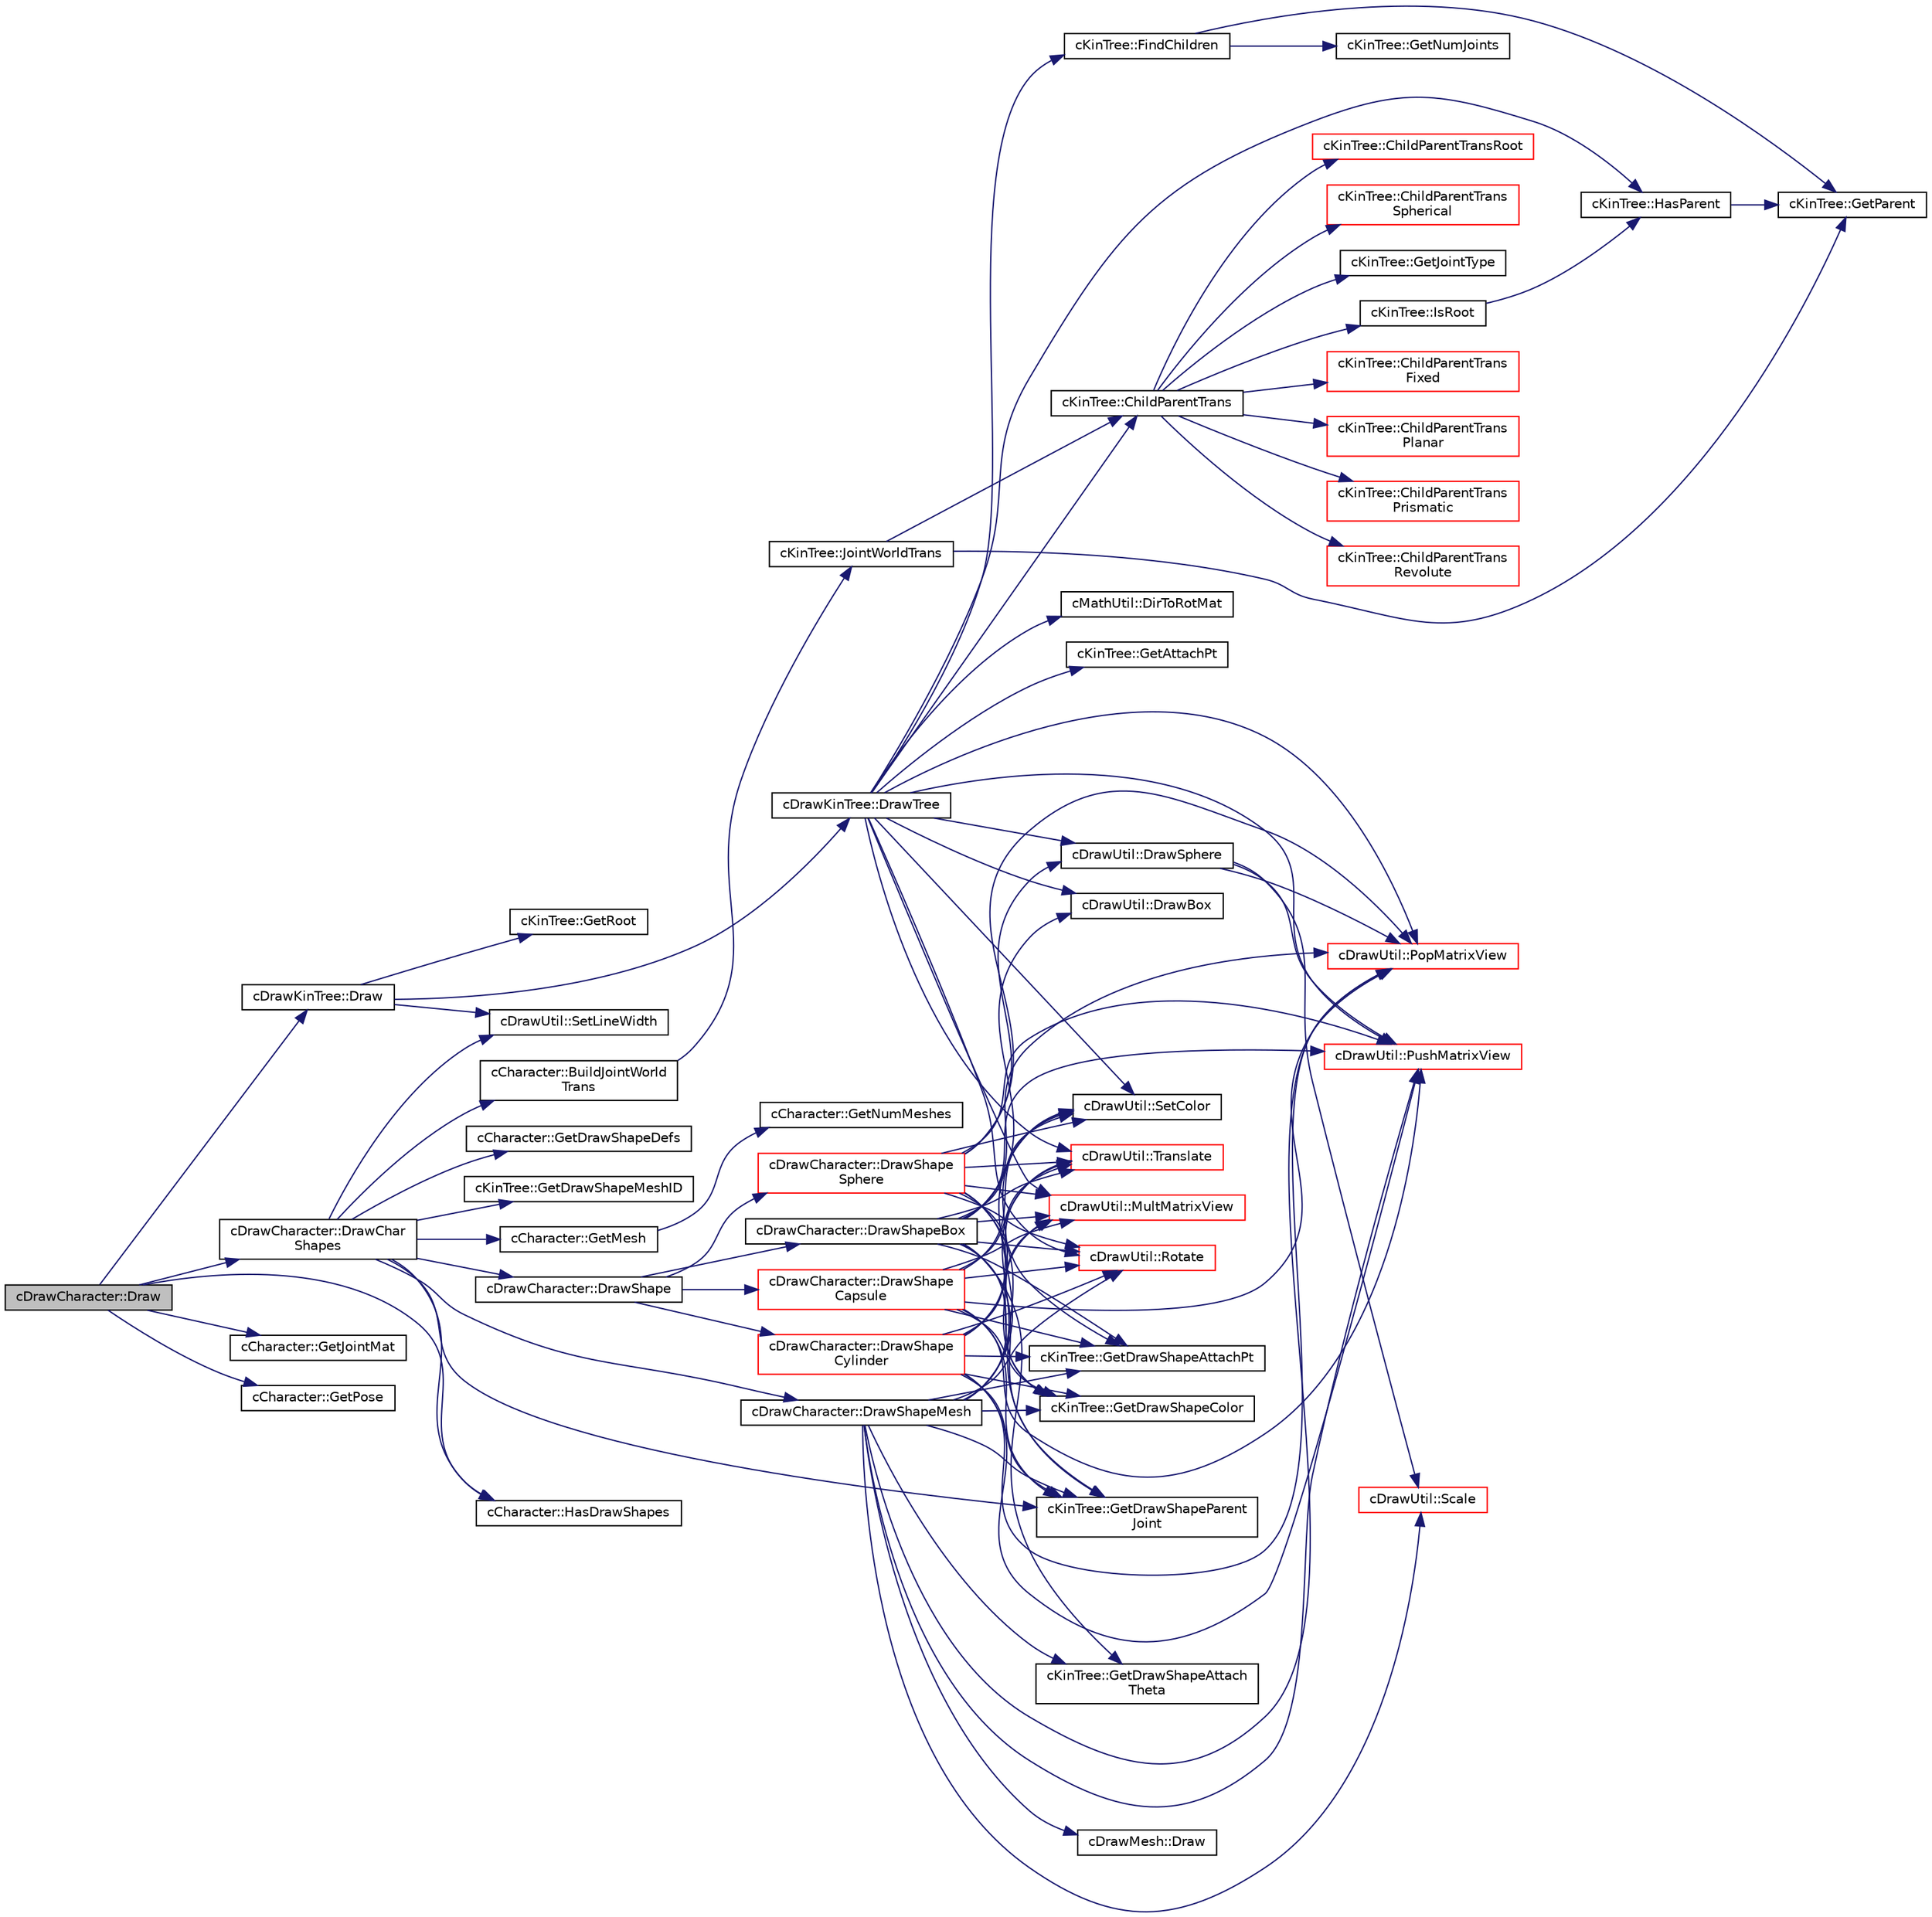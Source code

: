 digraph "cDrawCharacter::Draw"
{
 // LATEX_PDF_SIZE
  edge [fontname="Helvetica",fontsize="10",labelfontname="Helvetica",labelfontsize="10"];
  node [fontname="Helvetica",fontsize="10",shape=record];
  rankdir="LR";
  Node1 [label="cDrawCharacter::Draw",height=0.2,width=0.4,color="black", fillcolor="grey75", style="filled", fontcolor="black",tooltip=" "];
  Node1 -> Node2 [color="midnightblue",fontsize="10",style="solid",fontname="Helvetica"];
  Node2 [label="cDrawKinTree::Draw",height=0.2,width=0.4,color="black", fillcolor="white", style="filled",URL="$classc_draw_kin_tree.html#a8152937a4528ee5cc347b252fed16a3f",tooltip=" "];
  Node2 -> Node3 [color="midnightblue",fontsize="10",style="solid",fontname="Helvetica"];
  Node3 [label="cDrawKinTree::DrawTree",height=0.2,width=0.4,color="black", fillcolor="white", style="filled",URL="$classc_draw_kin_tree.html#a3ac3fbab30458f7a0fd843c18e10885b",tooltip=" "];
  Node3 -> Node4 [color="midnightblue",fontsize="10",style="solid",fontname="Helvetica"];
  Node4 [label="cKinTree::ChildParentTrans",height=0.2,width=0.4,color="black", fillcolor="white", style="filled",URL="$classc_kin_tree.html#a128b028d804ebd233a3cf65eeffd843a",tooltip=" "];
  Node4 -> Node5 [color="midnightblue",fontsize="10",style="solid",fontname="Helvetica"];
  Node5 [label="cKinTree::ChildParentTrans\lFixed",height=0.2,width=0.4,color="red", fillcolor="white", style="filled",URL="$classc_kin_tree.html#a9d808f6590df3468c36fce1c09379e1d",tooltip=" "];
  Node4 -> Node10 [color="midnightblue",fontsize="10",style="solid",fontname="Helvetica"];
  Node10 [label="cKinTree::ChildParentTrans\lPlanar",height=0.2,width=0.4,color="red", fillcolor="white", style="filled",URL="$classc_kin_tree.html#a9e56a9df76d7df722e1700c785b7e00a",tooltip=" "];
  Node4 -> Node13 [color="midnightblue",fontsize="10",style="solid",fontname="Helvetica"];
  Node13 [label="cKinTree::ChildParentTrans\lPrismatic",height=0.2,width=0.4,color="red", fillcolor="white", style="filled",URL="$classc_kin_tree.html#ac12a66913ac0e93ca11210d0648fff46",tooltip=" "];
  Node4 -> Node14 [color="midnightblue",fontsize="10",style="solid",fontname="Helvetica"];
  Node14 [label="cKinTree::ChildParentTrans\lRevolute",height=0.2,width=0.4,color="red", fillcolor="white", style="filled",URL="$classc_kin_tree.html#a50bc0a27fc208dd78787278b985f056a",tooltip=" "];
  Node4 -> Node15 [color="midnightblue",fontsize="10",style="solid",fontname="Helvetica"];
  Node15 [label="cKinTree::ChildParentTransRoot",height=0.2,width=0.4,color="red", fillcolor="white", style="filled",URL="$classc_kin_tree.html#a6516ddf706ee84a791581d0d3f256b46",tooltip=" "];
  Node4 -> Node20 [color="midnightblue",fontsize="10",style="solid",fontname="Helvetica"];
  Node20 [label="cKinTree::ChildParentTrans\lSpherical",height=0.2,width=0.4,color="red", fillcolor="white", style="filled",URL="$classc_kin_tree.html#a78fee3ee7e4986d39b8696efc96318e8",tooltip=" "];
  Node4 -> Node23 [color="midnightblue",fontsize="10",style="solid",fontname="Helvetica"];
  Node23 [label="cKinTree::GetJointType",height=0.2,width=0.4,color="black", fillcolor="white", style="filled",URL="$classc_kin_tree.html#a891d52af51a7a1bced694634c2f70ee9",tooltip=" "];
  Node4 -> Node24 [color="midnightblue",fontsize="10",style="solid",fontname="Helvetica"];
  Node24 [label="cKinTree::IsRoot",height=0.2,width=0.4,color="black", fillcolor="white", style="filled",URL="$classc_kin_tree.html#ab4c2a8b42b254dc54e15e71684045a0a",tooltip=" "];
  Node24 -> Node25 [color="midnightblue",fontsize="10",style="solid",fontname="Helvetica"];
  Node25 [label="cKinTree::HasParent",height=0.2,width=0.4,color="black", fillcolor="white", style="filled",URL="$classc_kin_tree.html#a434aca959d5ef55a491381c7b8d90527",tooltip=" "];
  Node25 -> Node26 [color="midnightblue",fontsize="10",style="solid",fontname="Helvetica"];
  Node26 [label="cKinTree::GetParent",height=0.2,width=0.4,color="black", fillcolor="white", style="filled",URL="$classc_kin_tree.html#a593b283c1ce6a9fa8eb75cb9dc7396f6",tooltip=" "];
  Node3 -> Node27 [color="midnightblue",fontsize="10",style="solid",fontname="Helvetica"];
  Node27 [label="cMathUtil::DirToRotMat",height=0.2,width=0.4,color="black", fillcolor="white", style="filled",URL="$classc_math_util.html#a6c5d013c4019059b4c5a7d6b740cee5a",tooltip=" "];
  Node3 -> Node28 [color="midnightblue",fontsize="10",style="solid",fontname="Helvetica"];
  Node28 [label="cDrawUtil::DrawBox",height=0.2,width=0.4,color="black", fillcolor="white", style="filled",URL="$classc_draw_util.html#a92534f236083fbaf2429dafbe0a3fd54",tooltip=" "];
  Node3 -> Node29 [color="midnightblue",fontsize="10",style="solid",fontname="Helvetica"];
  Node29 [label="cDrawUtil::DrawSphere",height=0.2,width=0.4,color="black", fillcolor="white", style="filled",URL="$classc_draw_util.html#a4cb49515f4c561c95dafcea3f7b2a0cb",tooltip=" "];
  Node29 -> Node30 [color="midnightblue",fontsize="10",style="solid",fontname="Helvetica"];
  Node30 [label="cDrawUtil::PopMatrixView",height=0.2,width=0.4,color="red", fillcolor="white", style="filled",URL="$classc_draw_util.html#a8bec79da8550795d4b4966a94af7cf51",tooltip=" "];
  Node29 -> Node32 [color="midnightblue",fontsize="10",style="solid",fontname="Helvetica"];
  Node32 [label="cDrawUtil::PushMatrixView",height=0.2,width=0.4,color="red", fillcolor="white", style="filled",URL="$classc_draw_util.html#a166a3c9df5df3cb262d090cb2aaba33b",tooltip=" "];
  Node29 -> Node34 [color="midnightblue",fontsize="10",style="solid",fontname="Helvetica"];
  Node34 [label="cDrawUtil::Scale",height=0.2,width=0.4,color="red", fillcolor="white", style="filled",URL="$classc_draw_util.html#a9bb8552fad17d6bb2b5e6bb523859a61",tooltip=" "];
  Node3 -> Node36 [color="midnightblue",fontsize="10",style="solid",fontname="Helvetica"];
  Node36 [label="cKinTree::FindChildren",height=0.2,width=0.4,color="black", fillcolor="white", style="filled",URL="$classc_kin_tree.html#a6d9d31904b50f46c2b1195e611532943",tooltip=" "];
  Node36 -> Node37 [color="midnightblue",fontsize="10",style="solid",fontname="Helvetica"];
  Node37 [label="cKinTree::GetNumJoints",height=0.2,width=0.4,color="black", fillcolor="white", style="filled",URL="$classc_kin_tree.html#ac840b501e27e6ce46d208b7d033f21d4",tooltip=" "];
  Node36 -> Node26 [color="midnightblue",fontsize="10",style="solid",fontname="Helvetica"];
  Node3 -> Node7 [color="midnightblue",fontsize="10",style="solid",fontname="Helvetica"];
  Node7 [label="cKinTree::GetAttachPt",height=0.2,width=0.4,color="black", fillcolor="white", style="filled",URL="$classc_kin_tree.html#af5c8cecbb9e27eec19f1510933cfe26d",tooltip=" "];
  Node3 -> Node25 [color="midnightblue",fontsize="10",style="solid",fontname="Helvetica"];
  Node3 -> Node38 [color="midnightblue",fontsize="10",style="solid",fontname="Helvetica"];
  Node38 [label="cDrawUtil::MultMatrixView",height=0.2,width=0.4,color="red", fillcolor="white", style="filled",URL="$classc_draw_util.html#aa01624e1ccc51c5a2e69fb1ad8cea7f7",tooltip=" "];
  Node3 -> Node30 [color="midnightblue",fontsize="10",style="solid",fontname="Helvetica"];
  Node3 -> Node32 [color="midnightblue",fontsize="10",style="solid",fontname="Helvetica"];
  Node3 -> Node40 [color="midnightblue",fontsize="10",style="solid",fontname="Helvetica"];
  Node40 [label="cDrawUtil::Rotate",height=0.2,width=0.4,color="red", fillcolor="white", style="filled",URL="$classc_draw_util.html#a4f7570c5620a3429f43f0e92055ed771",tooltip=" "];
  Node3 -> Node43 [color="midnightblue",fontsize="10",style="solid",fontname="Helvetica"];
  Node43 [label="cDrawUtil::SetColor",height=0.2,width=0.4,color="black", fillcolor="white", style="filled",URL="$classc_draw_util.html#a4b68878bee6cbfe53db7dc6bb9e16f70",tooltip=" "];
  Node3 -> Node44 [color="midnightblue",fontsize="10",style="solid",fontname="Helvetica"];
  Node44 [label="cDrawUtil::Translate",height=0.2,width=0.4,color="red", fillcolor="white", style="filled",URL="$classc_draw_util.html#a1904a7034bb0ec43afdab4642d36e543",tooltip=" "];
  Node2 -> Node17 [color="midnightblue",fontsize="10",style="solid",fontname="Helvetica"];
  Node17 [label="cKinTree::GetRoot",height=0.2,width=0.4,color="black", fillcolor="white", style="filled",URL="$classc_kin_tree.html#a81b9799b03d32762ac820eb0886f369c",tooltip=" "];
  Node2 -> Node46 [color="midnightblue",fontsize="10",style="solid",fontname="Helvetica"];
  Node46 [label="cDrawUtil::SetLineWidth",height=0.2,width=0.4,color="black", fillcolor="white", style="filled",URL="$classc_draw_util.html#ade38eab887ec0dfe4b8f407474cb79a5",tooltip=" "];
  Node1 -> Node47 [color="midnightblue",fontsize="10",style="solid",fontname="Helvetica"];
  Node47 [label="cDrawCharacter::DrawChar\lShapes",height=0.2,width=0.4,color="black", fillcolor="white", style="filled",URL="$classc_draw_character.html#a039230192a7c9a1880476d0130fb7bcf",tooltip=" "];
  Node47 -> Node48 [color="midnightblue",fontsize="10",style="solid",fontname="Helvetica"];
  Node48 [label="cCharacter::BuildJointWorld\lTrans",height=0.2,width=0.4,color="black", fillcolor="white", style="filled",URL="$classc_character.html#a41648e406d0a2e868382f1708568cf00",tooltip=" "];
  Node48 -> Node49 [color="midnightblue",fontsize="10",style="solid",fontname="Helvetica"];
  Node49 [label="cKinTree::JointWorldTrans",height=0.2,width=0.4,color="black", fillcolor="white", style="filled",URL="$classc_kin_tree.html#acecd45296511a0156ed587def403e719",tooltip=" "];
  Node49 -> Node4 [color="midnightblue",fontsize="10",style="solid",fontname="Helvetica"];
  Node49 -> Node26 [color="midnightblue",fontsize="10",style="solid",fontname="Helvetica"];
  Node47 -> Node50 [color="midnightblue",fontsize="10",style="solid",fontname="Helvetica"];
  Node50 [label="cDrawCharacter::DrawShape",height=0.2,width=0.4,color="black", fillcolor="white", style="filled",URL="$classc_draw_character.html#a8c428b4d9021e6f57f540e2bfa5d9311",tooltip=" "];
  Node50 -> Node51 [color="midnightblue",fontsize="10",style="solid",fontname="Helvetica"];
  Node51 [label="cDrawCharacter::DrawShapeBox",height=0.2,width=0.4,color="black", fillcolor="white", style="filled",URL="$classc_draw_character.html#a76b173ced67b297444c2101cfa3babaa",tooltip=" "];
  Node51 -> Node28 [color="midnightblue",fontsize="10",style="solid",fontname="Helvetica"];
  Node51 -> Node52 [color="midnightblue",fontsize="10",style="solid",fontname="Helvetica"];
  Node52 [label="cKinTree::GetDrawShapeAttachPt",height=0.2,width=0.4,color="black", fillcolor="white", style="filled",URL="$classc_kin_tree.html#a21e64e58b33f5c6d90a8147a571e4678",tooltip=" "];
  Node51 -> Node53 [color="midnightblue",fontsize="10",style="solid",fontname="Helvetica"];
  Node53 [label="cKinTree::GetDrawShapeAttach\lTheta",height=0.2,width=0.4,color="black", fillcolor="white", style="filled",URL="$classc_kin_tree.html#a532879f1b5d42d0b8c8f80ae456d7cc5",tooltip=" "];
  Node51 -> Node54 [color="midnightblue",fontsize="10",style="solid",fontname="Helvetica"];
  Node54 [label="cKinTree::GetDrawShapeColor",height=0.2,width=0.4,color="black", fillcolor="white", style="filled",URL="$classc_kin_tree.html#a764ea9c994e58118f4aae348193637de",tooltip=" "];
  Node51 -> Node55 [color="midnightblue",fontsize="10",style="solid",fontname="Helvetica"];
  Node55 [label="cKinTree::GetDrawShapeParent\lJoint",height=0.2,width=0.4,color="black", fillcolor="white", style="filled",URL="$classc_kin_tree.html#a6d0b1dfd1e8e75fdd370a750c5322461",tooltip=" "];
  Node51 -> Node38 [color="midnightblue",fontsize="10",style="solid",fontname="Helvetica"];
  Node51 -> Node30 [color="midnightblue",fontsize="10",style="solid",fontname="Helvetica"];
  Node51 -> Node32 [color="midnightblue",fontsize="10",style="solid",fontname="Helvetica"];
  Node51 -> Node40 [color="midnightblue",fontsize="10",style="solid",fontname="Helvetica"];
  Node51 -> Node43 [color="midnightblue",fontsize="10",style="solid",fontname="Helvetica"];
  Node51 -> Node44 [color="midnightblue",fontsize="10",style="solid",fontname="Helvetica"];
  Node50 -> Node56 [color="midnightblue",fontsize="10",style="solid",fontname="Helvetica"];
  Node56 [label="cDrawCharacter::DrawShape\lCapsule",height=0.2,width=0.4,color="red", fillcolor="white", style="filled",URL="$classc_draw_character.html#ae821dacbde19af8b52ef8c4c1901fe9d",tooltip=" "];
  Node56 -> Node52 [color="midnightblue",fontsize="10",style="solid",fontname="Helvetica"];
  Node56 -> Node54 [color="midnightblue",fontsize="10",style="solid",fontname="Helvetica"];
  Node56 -> Node55 [color="midnightblue",fontsize="10",style="solid",fontname="Helvetica"];
  Node56 -> Node38 [color="midnightblue",fontsize="10",style="solid",fontname="Helvetica"];
  Node56 -> Node30 [color="midnightblue",fontsize="10",style="solid",fontname="Helvetica"];
  Node56 -> Node32 [color="midnightblue",fontsize="10",style="solid",fontname="Helvetica"];
  Node56 -> Node40 [color="midnightblue",fontsize="10",style="solid",fontname="Helvetica"];
  Node56 -> Node43 [color="midnightblue",fontsize="10",style="solid",fontname="Helvetica"];
  Node56 -> Node44 [color="midnightblue",fontsize="10",style="solid",fontname="Helvetica"];
  Node50 -> Node63 [color="midnightblue",fontsize="10",style="solid",fontname="Helvetica"];
  Node63 [label="cDrawCharacter::DrawShape\lCylinder",height=0.2,width=0.4,color="red", fillcolor="white", style="filled",URL="$classc_draw_character.html#a7a1821824cf7ac68fa05d44318686581",tooltip=" "];
  Node63 -> Node52 [color="midnightblue",fontsize="10",style="solid",fontname="Helvetica"];
  Node63 -> Node54 [color="midnightblue",fontsize="10",style="solid",fontname="Helvetica"];
  Node63 -> Node55 [color="midnightblue",fontsize="10",style="solid",fontname="Helvetica"];
  Node63 -> Node38 [color="midnightblue",fontsize="10",style="solid",fontname="Helvetica"];
  Node63 -> Node30 [color="midnightblue",fontsize="10",style="solid",fontname="Helvetica"];
  Node63 -> Node32 [color="midnightblue",fontsize="10",style="solid",fontname="Helvetica"];
  Node63 -> Node40 [color="midnightblue",fontsize="10",style="solid",fontname="Helvetica"];
  Node63 -> Node43 [color="midnightblue",fontsize="10",style="solid",fontname="Helvetica"];
  Node63 -> Node44 [color="midnightblue",fontsize="10",style="solid",fontname="Helvetica"];
  Node50 -> Node66 [color="midnightblue",fontsize="10",style="solid",fontname="Helvetica"];
  Node66 [label="cDrawCharacter::DrawShape\lSphere",height=0.2,width=0.4,color="red", fillcolor="white", style="filled",URL="$classc_draw_character.html#ac3cab615260b182a5892e8fd0cc7a5cd",tooltip=" "];
  Node66 -> Node29 [color="midnightblue",fontsize="10",style="solid",fontname="Helvetica"];
  Node66 -> Node52 [color="midnightblue",fontsize="10",style="solid",fontname="Helvetica"];
  Node66 -> Node54 [color="midnightblue",fontsize="10",style="solid",fontname="Helvetica"];
  Node66 -> Node55 [color="midnightblue",fontsize="10",style="solid",fontname="Helvetica"];
  Node66 -> Node38 [color="midnightblue",fontsize="10",style="solid",fontname="Helvetica"];
  Node66 -> Node30 [color="midnightblue",fontsize="10",style="solid",fontname="Helvetica"];
  Node66 -> Node32 [color="midnightblue",fontsize="10",style="solid",fontname="Helvetica"];
  Node66 -> Node40 [color="midnightblue",fontsize="10",style="solid",fontname="Helvetica"];
  Node66 -> Node43 [color="midnightblue",fontsize="10",style="solid",fontname="Helvetica"];
  Node66 -> Node44 [color="midnightblue",fontsize="10",style="solid",fontname="Helvetica"];
  Node47 -> Node67 [color="midnightblue",fontsize="10",style="solid",fontname="Helvetica"];
  Node67 [label="cDrawCharacter::DrawShapeMesh",height=0.2,width=0.4,color="black", fillcolor="white", style="filled",URL="$classc_draw_character.html#a93f12b0c5489873741bbef11c65b4c8c",tooltip=" "];
  Node67 -> Node68 [color="midnightblue",fontsize="10",style="solid",fontname="Helvetica"];
  Node68 [label="cDrawMesh::Draw",height=0.2,width=0.4,color="black", fillcolor="white", style="filled",URL="$classc_draw_mesh.html#a7d74188d6a1bcd5864030e72f5349cc1",tooltip=" "];
  Node67 -> Node52 [color="midnightblue",fontsize="10",style="solid",fontname="Helvetica"];
  Node67 -> Node53 [color="midnightblue",fontsize="10",style="solid",fontname="Helvetica"];
  Node67 -> Node54 [color="midnightblue",fontsize="10",style="solid",fontname="Helvetica"];
  Node67 -> Node55 [color="midnightblue",fontsize="10",style="solid",fontname="Helvetica"];
  Node67 -> Node38 [color="midnightblue",fontsize="10",style="solid",fontname="Helvetica"];
  Node67 -> Node30 [color="midnightblue",fontsize="10",style="solid",fontname="Helvetica"];
  Node67 -> Node32 [color="midnightblue",fontsize="10",style="solid",fontname="Helvetica"];
  Node67 -> Node40 [color="midnightblue",fontsize="10",style="solid",fontname="Helvetica"];
  Node67 -> Node34 [color="midnightblue",fontsize="10",style="solid",fontname="Helvetica"];
  Node67 -> Node43 [color="midnightblue",fontsize="10",style="solid",fontname="Helvetica"];
  Node67 -> Node44 [color="midnightblue",fontsize="10",style="solid",fontname="Helvetica"];
  Node47 -> Node69 [color="midnightblue",fontsize="10",style="solid",fontname="Helvetica"];
  Node69 [label="cCharacter::GetDrawShapeDefs",height=0.2,width=0.4,color="black", fillcolor="white", style="filled",URL="$classc_character.html#aab218240e3b364dd8583873c3423dca2",tooltip=" "];
  Node47 -> Node70 [color="midnightblue",fontsize="10",style="solid",fontname="Helvetica"];
  Node70 [label="cKinTree::GetDrawShapeMeshID",height=0.2,width=0.4,color="black", fillcolor="white", style="filled",URL="$classc_kin_tree.html#a8c6c8f2abfad40c51caea9f4c941ce4a",tooltip=" "];
  Node47 -> Node55 [color="midnightblue",fontsize="10",style="solid",fontname="Helvetica"];
  Node47 -> Node71 [color="midnightblue",fontsize="10",style="solid",fontname="Helvetica"];
  Node71 [label="cCharacter::GetMesh",height=0.2,width=0.4,color="black", fillcolor="white", style="filled",URL="$classc_character.html#ac646bdee30317b2d2547d05954984ef6",tooltip=" "];
  Node71 -> Node72 [color="midnightblue",fontsize="10",style="solid",fontname="Helvetica"];
  Node72 [label="cCharacter::GetNumMeshes",height=0.2,width=0.4,color="black", fillcolor="white", style="filled",URL="$classc_character.html#a235bfd3ac6344ae88dd2af68fb6647fe",tooltip=" "];
  Node47 -> Node73 [color="midnightblue",fontsize="10",style="solid",fontname="Helvetica"];
  Node73 [label="cCharacter::HasDrawShapes",height=0.2,width=0.4,color="black", fillcolor="white", style="filled",URL="$classc_character.html#af0e1b2235b55b42116e37c652b86dbea",tooltip=" "];
  Node47 -> Node46 [color="midnightblue",fontsize="10",style="solid",fontname="Helvetica"];
  Node1 -> Node74 [color="midnightblue",fontsize="10",style="solid",fontname="Helvetica"];
  Node74 [label="cCharacter::GetJointMat",height=0.2,width=0.4,color="black", fillcolor="white", style="filled",URL="$classc_character.html#aecf6a9809542e346342be2df552695b1",tooltip=" "];
  Node1 -> Node75 [color="midnightblue",fontsize="10",style="solid",fontname="Helvetica"];
  Node75 [label="cCharacter::GetPose",height=0.2,width=0.4,color="black", fillcolor="white", style="filled",URL="$classc_character.html#ab756a97bb9006b6eb239b2874180710e",tooltip=" "];
  Node1 -> Node73 [color="midnightblue",fontsize="10",style="solid",fontname="Helvetica"];
}
